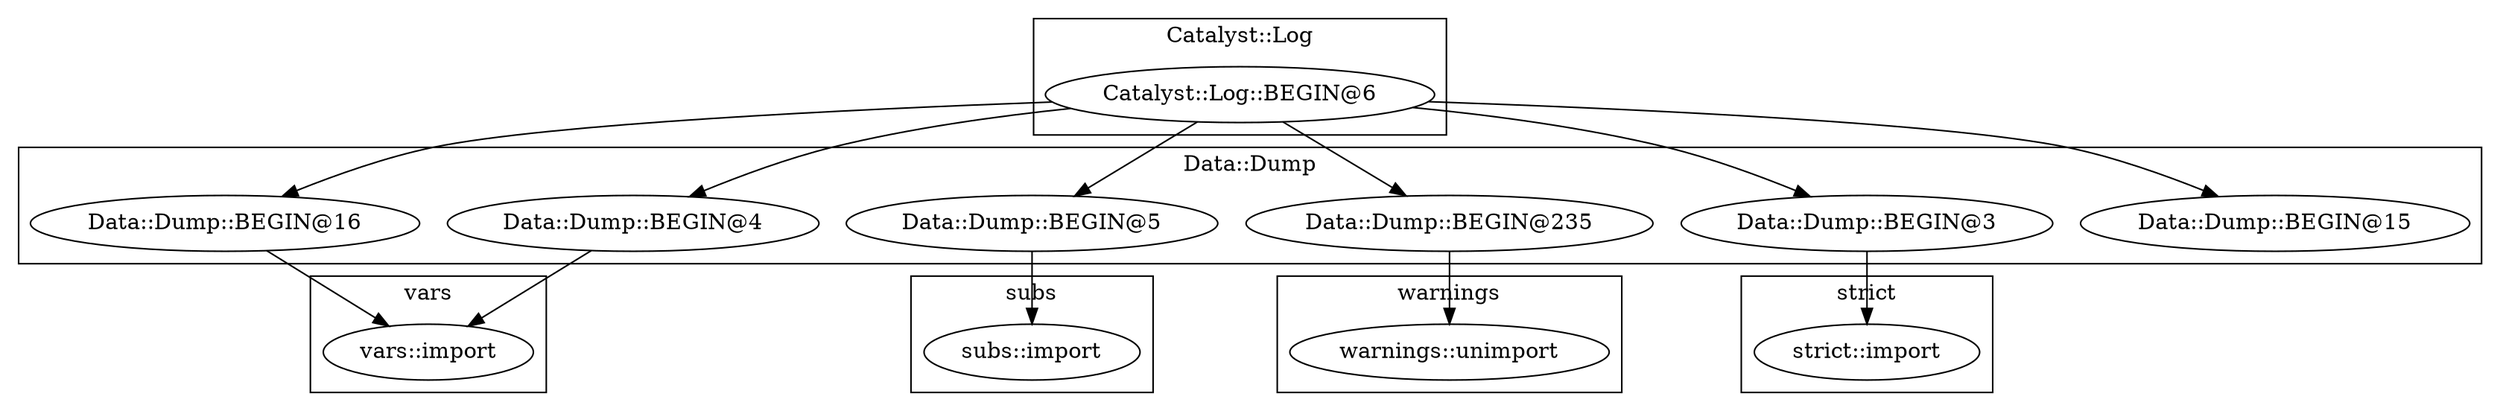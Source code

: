 digraph {
graph [overlap=false]
subgraph cluster_Data_Dump {
	label="Data::Dump";
	"Data::Dump::BEGIN@15";
	"Data::Dump::BEGIN@16";
	"Data::Dump::BEGIN@5";
	"Data::Dump::BEGIN@235";
	"Data::Dump::BEGIN@4";
	"Data::Dump::BEGIN@3";
}
subgraph cluster_warnings {
	label="warnings";
	"warnings::unimport";
}
subgraph cluster_Catalyst_Log {
	label="Catalyst::Log";
	"Catalyst::Log::BEGIN@6";
}
subgraph cluster_subs {
	label="subs";
	"subs::import";
}
subgraph cluster_vars {
	label="vars";
	"vars::import";
}
subgraph cluster_strict {
	label="strict";
	"strict::import";
}
"Catalyst::Log::BEGIN@6" -> "Data::Dump::BEGIN@3";
"Catalyst::Log::BEGIN@6" -> "Data::Dump::BEGIN@4";
"Data::Dump::BEGIN@3" -> "strict::import";
"Catalyst::Log::BEGIN@6" -> "Data::Dump::BEGIN@15";
"Data::Dump::BEGIN@5" -> "subs::import";
"Data::Dump::BEGIN@16" -> "vars::import";
"Data::Dump::BEGIN@4" -> "vars::import";
"Data::Dump::BEGIN@235" -> "warnings::unimport";
"Catalyst::Log::BEGIN@6" -> "Data::Dump::BEGIN@5";
"Catalyst::Log::BEGIN@6" -> "Data::Dump::BEGIN@16";
"Catalyst::Log::BEGIN@6" -> "Data::Dump::BEGIN@235";
}
